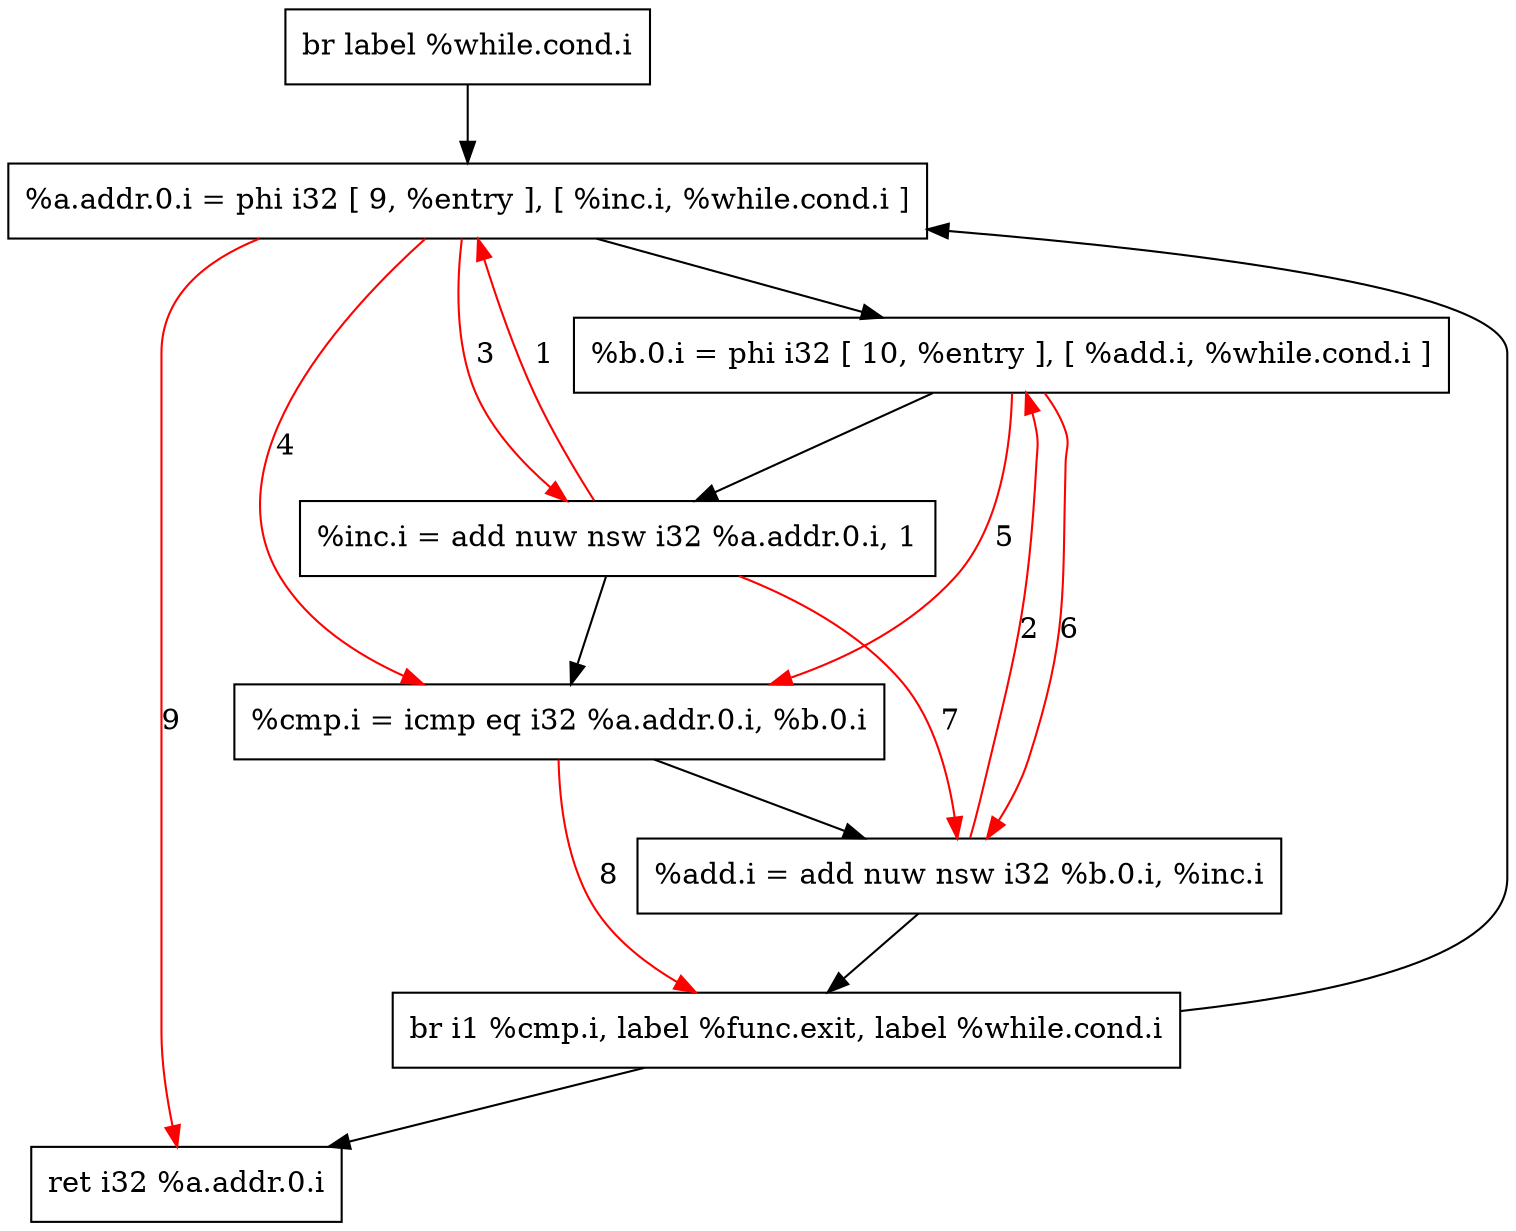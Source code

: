 digraph "CDFG for'main' function" {
	Node0x55663cd27708[shape=record, label="  br label %while.cond.i"]
	Node0x55663cd277b8[shape=record, label="  %a.addr.0.i = phi i32 [ 9, %entry ], [ %inc.i, %while.cond.i ]"]
	Node0x55663cd27938[shape=record, label="  %b.0.i = phi i32 [ 10, %entry ], [ %add.i, %while.cond.i ]"]
	Node0x55663cd27a20[shape=record, label="  %inc.i = add nuw nsw i32 %a.addr.0.i, 1"]
	Node0x55663cd27a90[shape=record, label="  %cmp.i = icmp eq i32 %a.addr.0.i, %b.0.i"]
	Node0x55663cd27b20[shape=record, label="  %add.i = add nuw nsw i32 %b.0.i, %inc.i"]
	Node0x55663ccbd228[shape=record, label="  br i1 %cmp.i, label %func.exit, label %while.cond.i"]
	Node0x55663cd278e8[shape=record, label="  ret i32 %a.addr.0.i"]
	Node0x55663cd27708 -> Node0x55663cd277b8
	Node0x55663cd277b8 -> Node0x55663cd27938
	Node0x55663cd27938 -> Node0x55663cd27a20
	Node0x55663cd27a20 -> Node0x55663cd27a90
	Node0x55663cd27a90 -> Node0x55663cd27b20
	Node0x55663cd27b20 -> Node0x55663ccbd228
	Node0x55663ccbd228 -> Node0x55663cd278e8
	Node0x55663ccbd228 -> Node0x55663cd277b8
edge [color=red]
	Node0x55663cd27a20 -> Node0x55663cd277b8[label="1"]
	Node0x55663cd27b20 -> Node0x55663cd27938[label="2"]
	Node0x55663cd277b8 -> Node0x55663cd27a20[label="3"]
	Node0x55663cd277b8 -> Node0x55663cd27a90[label="4"]
	Node0x55663cd27938 -> Node0x55663cd27a90[label="5"]
	Node0x55663cd27938 -> Node0x55663cd27b20[label="6"]
	Node0x55663cd27a20 -> Node0x55663cd27b20[label="7"]
	Node0x55663cd27a90 -> Node0x55663ccbd228[label="8"]
	Node0x55663cd277b8 -> Node0x55663cd278e8[label="9"]
}
